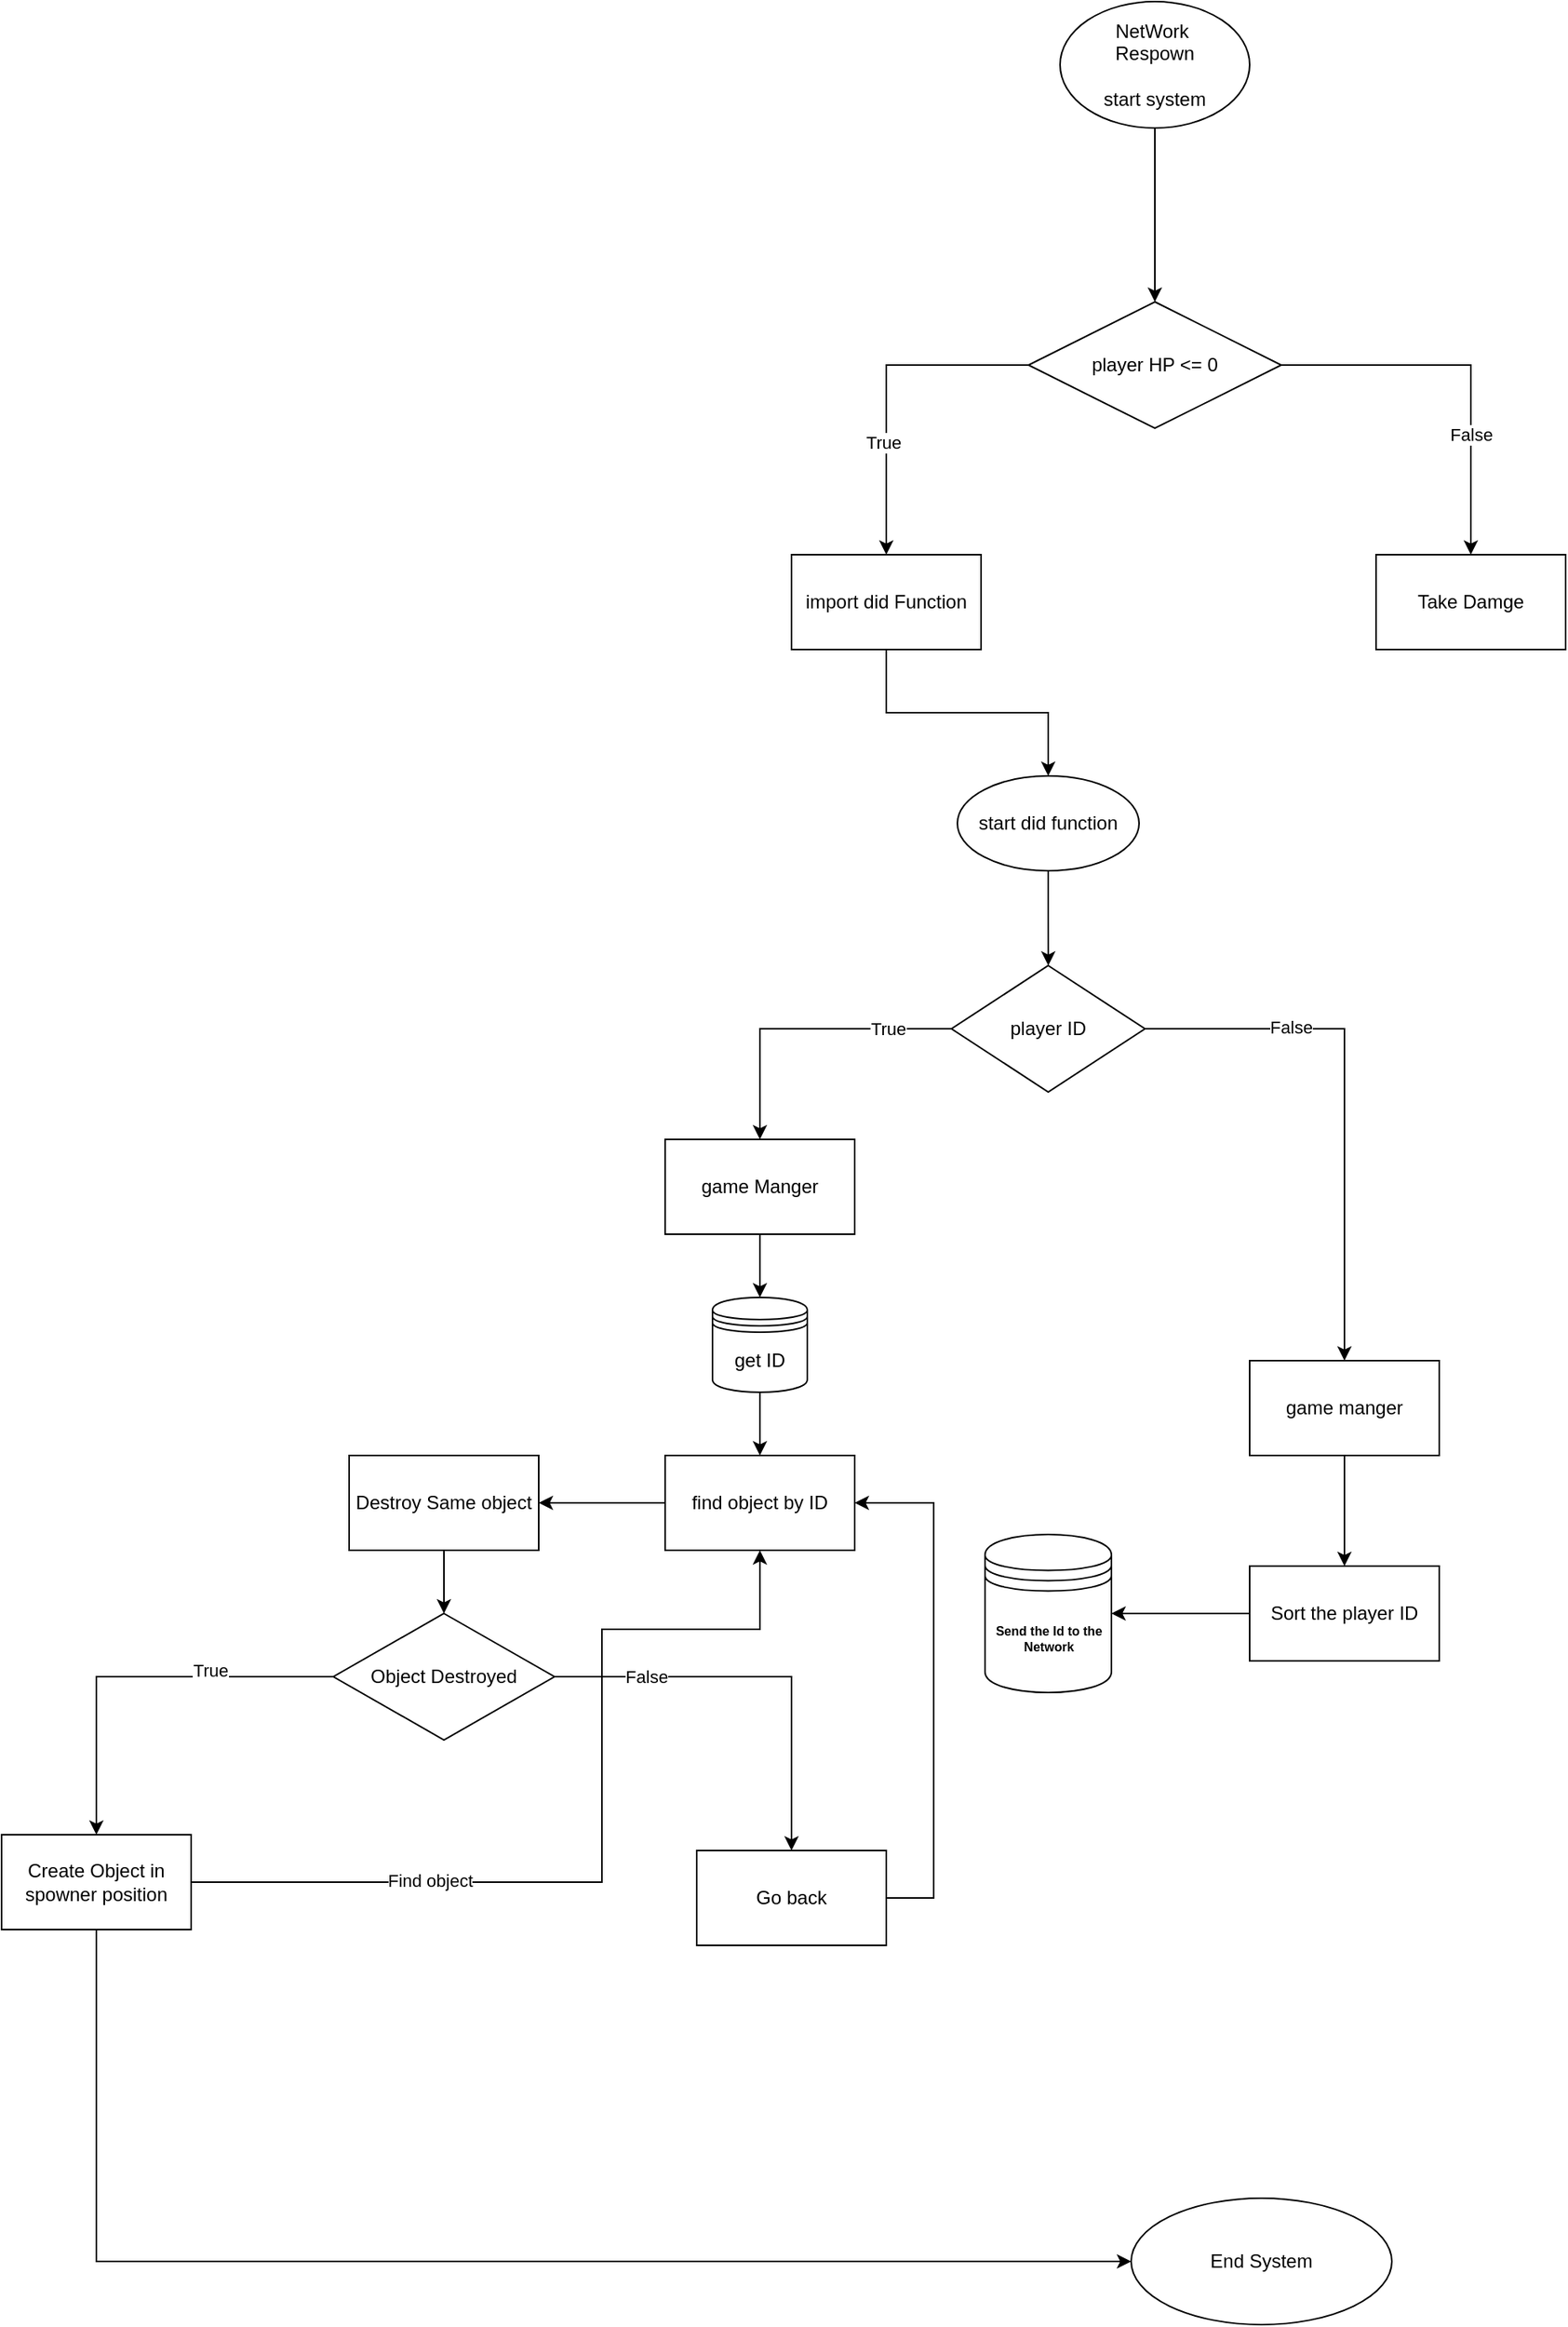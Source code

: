 <mxfile version="28.1.0">
  <diagram name="Page-1" id="bIQHxwPD1RYdL37njzdg">
    <mxGraphModel dx="1587" dy="426" grid="1" gridSize="10" guides="1" tooltips="1" connect="1" arrows="1" fold="1" page="1" pageScale="1" pageWidth="850" pageHeight="1100" math="0" shadow="0">
      <root>
        <mxCell id="0" />
        <mxCell id="1" parent="0" />
        <mxCell id="45tqVrAUMRHgGHE-6lSJ-8" style="edgeStyle=orthogonalEdgeStyle;rounded=0;orthogonalLoop=1;jettySize=auto;html=1;" edge="1" parent="1" source="45tqVrAUMRHgGHE-6lSJ-1" target="45tqVrAUMRHgGHE-6lSJ-7">
          <mxGeometry relative="1" as="geometry" />
        </mxCell>
        <mxCell id="45tqVrAUMRHgGHE-6lSJ-1" value="NetWork&amp;nbsp;&lt;div&gt;Respown&lt;/div&gt;&lt;div&gt;&lt;br&gt;&lt;/div&gt;&lt;div&gt;start system&lt;/div&gt;" style="ellipse;whiteSpace=wrap;html=1;" vertex="1" parent="1">
          <mxGeometry x="340" y="80" width="120" height="80" as="geometry" />
        </mxCell>
        <mxCell id="45tqVrAUMRHgGHE-6lSJ-11" value="" style="edgeStyle=orthogonalEdgeStyle;rounded=0;orthogonalLoop=1;jettySize=auto;html=1;" edge="1" parent="1" source="45tqVrAUMRHgGHE-6lSJ-7" target="45tqVrAUMRHgGHE-6lSJ-10">
          <mxGeometry relative="1" as="geometry" />
        </mxCell>
        <mxCell id="45tqVrAUMRHgGHE-6lSJ-12" value="True" style="edgeLabel;html=1;align=center;verticalAlign=middle;resizable=0;points=[];" vertex="1" connectable="0" parent="45tqVrAUMRHgGHE-6lSJ-11">
          <mxGeometry x="0.318" y="-2" relative="1" as="geometry">
            <mxPoint as="offset" />
          </mxGeometry>
        </mxCell>
        <mxCell id="45tqVrAUMRHgGHE-6lSJ-17" value="" style="edgeStyle=orthogonalEdgeStyle;rounded=0;orthogonalLoop=1;jettySize=auto;html=1;" edge="1" parent="1" source="45tqVrAUMRHgGHE-6lSJ-7" target="45tqVrAUMRHgGHE-6lSJ-16">
          <mxGeometry relative="1" as="geometry" />
        </mxCell>
        <mxCell id="45tqVrAUMRHgGHE-6lSJ-19" value="False" style="edgeLabel;html=1;align=center;verticalAlign=middle;resizable=0;points=[];" vertex="1" connectable="0" parent="45tqVrAUMRHgGHE-6lSJ-17">
          <mxGeometry x="0.363" relative="1" as="geometry">
            <mxPoint as="offset" />
          </mxGeometry>
        </mxCell>
        <mxCell id="45tqVrAUMRHgGHE-6lSJ-7" value="player HP &amp;lt;= 0" style="rhombus;whiteSpace=wrap;html=1;" vertex="1" parent="1">
          <mxGeometry x="320" y="270" width="160" height="80" as="geometry" />
        </mxCell>
        <mxCell id="45tqVrAUMRHgGHE-6lSJ-23" value="" style="edgeStyle=orthogonalEdgeStyle;rounded=0;orthogonalLoop=1;jettySize=auto;html=1;" edge="1" parent="1" source="45tqVrAUMRHgGHE-6lSJ-10" target="45tqVrAUMRHgGHE-6lSJ-22">
          <mxGeometry relative="1" as="geometry" />
        </mxCell>
        <mxCell id="45tqVrAUMRHgGHE-6lSJ-10" value="import did Function" style="whiteSpace=wrap;html=1;" vertex="1" parent="1">
          <mxGeometry x="170" y="430" width="120" height="60" as="geometry" />
        </mxCell>
        <mxCell id="45tqVrAUMRHgGHE-6lSJ-16" value="Take Damge" style="whiteSpace=wrap;html=1;" vertex="1" parent="1">
          <mxGeometry x="540" y="430" width="120" height="60" as="geometry" />
        </mxCell>
        <mxCell id="45tqVrAUMRHgGHE-6lSJ-28" value="" style="edgeStyle=orthogonalEdgeStyle;rounded=0;orthogonalLoop=1;jettySize=auto;html=1;" edge="1" parent="1" source="45tqVrAUMRHgGHE-6lSJ-22" target="45tqVrAUMRHgGHE-6lSJ-27">
          <mxGeometry relative="1" as="geometry" />
        </mxCell>
        <mxCell id="45tqVrAUMRHgGHE-6lSJ-22" value="start did function" style="ellipse;whiteSpace=wrap;html=1;" vertex="1" parent="1">
          <mxGeometry x="275" y="570" width="115" height="60" as="geometry" />
        </mxCell>
        <mxCell id="45tqVrAUMRHgGHE-6lSJ-30" value="" style="edgeStyle=orthogonalEdgeStyle;rounded=0;orthogonalLoop=1;jettySize=auto;html=1;" edge="1" parent="1" source="45tqVrAUMRHgGHE-6lSJ-27" target="45tqVrAUMRHgGHE-6lSJ-29">
          <mxGeometry relative="1" as="geometry" />
        </mxCell>
        <mxCell id="45tqVrAUMRHgGHE-6lSJ-32" value="False" style="edgeLabel;html=1;align=center;verticalAlign=middle;resizable=0;points=[];" vertex="1" connectable="0" parent="45tqVrAUMRHgGHE-6lSJ-30">
          <mxGeometry x="-0.452" y="1" relative="1" as="geometry">
            <mxPoint as="offset" />
          </mxGeometry>
        </mxCell>
        <mxCell id="45tqVrAUMRHgGHE-6lSJ-42" value="" style="edgeStyle=orthogonalEdgeStyle;rounded=0;orthogonalLoop=1;jettySize=auto;html=1;" edge="1" parent="1" source="45tqVrAUMRHgGHE-6lSJ-27" target="45tqVrAUMRHgGHE-6lSJ-41">
          <mxGeometry relative="1" as="geometry">
            <Array as="points">
              <mxPoint x="150" y="730" />
            </Array>
          </mxGeometry>
        </mxCell>
        <mxCell id="45tqVrAUMRHgGHE-6lSJ-43" value="True" style="edgeLabel;html=1;align=center;verticalAlign=middle;resizable=0;points=[];" vertex="1" connectable="0" parent="45tqVrAUMRHgGHE-6lSJ-42">
          <mxGeometry x="-0.562" y="2" relative="1" as="geometry">
            <mxPoint x="1" y="-2" as="offset" />
          </mxGeometry>
        </mxCell>
        <mxCell id="45tqVrAUMRHgGHE-6lSJ-27" value="player ID" style="rhombus;whiteSpace=wrap;html=1;" vertex="1" parent="1">
          <mxGeometry x="271.25" y="690" width="122.5" height="80" as="geometry" />
        </mxCell>
        <mxCell id="45tqVrAUMRHgGHE-6lSJ-36" value="" style="edgeStyle=orthogonalEdgeStyle;rounded=0;orthogonalLoop=1;jettySize=auto;html=1;" edge="1" parent="1" source="45tqVrAUMRHgGHE-6lSJ-29" target="45tqVrAUMRHgGHE-6lSJ-35">
          <mxGeometry relative="1" as="geometry" />
        </mxCell>
        <mxCell id="45tqVrAUMRHgGHE-6lSJ-29" value="game manger" style="whiteSpace=wrap;html=1;" vertex="1" parent="1">
          <mxGeometry x="460" y="940" width="120" height="60" as="geometry" />
        </mxCell>
        <mxCell id="45tqVrAUMRHgGHE-6lSJ-40" style="edgeStyle=orthogonalEdgeStyle;rounded=0;orthogonalLoop=1;jettySize=auto;html=1;" edge="1" parent="1" source="45tqVrAUMRHgGHE-6lSJ-35" target="45tqVrAUMRHgGHE-6lSJ-39">
          <mxGeometry relative="1" as="geometry" />
        </mxCell>
        <mxCell id="45tqVrAUMRHgGHE-6lSJ-35" value="Sort the player ID" style="whiteSpace=wrap;html=1;" vertex="1" parent="1">
          <mxGeometry x="460" y="1070" width="120" height="60" as="geometry" />
        </mxCell>
        <mxCell id="45tqVrAUMRHgGHE-6lSJ-39" value="&lt;h6&gt;Send the Id to the Network&lt;/h6&gt;" style="shape=datastore;whiteSpace=wrap;html=1;" vertex="1" parent="1">
          <mxGeometry x="292.5" y="1050" width="80" height="100" as="geometry" />
        </mxCell>
        <mxCell id="45tqVrAUMRHgGHE-6lSJ-45" style="edgeStyle=orthogonalEdgeStyle;rounded=0;orthogonalLoop=1;jettySize=auto;html=1;" edge="1" parent="1" source="45tqVrAUMRHgGHE-6lSJ-41" target="45tqVrAUMRHgGHE-6lSJ-44">
          <mxGeometry relative="1" as="geometry" />
        </mxCell>
        <mxCell id="45tqVrAUMRHgGHE-6lSJ-41" value="game Manger" style="whiteSpace=wrap;html=1;" vertex="1" parent="1">
          <mxGeometry x="90" y="800" width="120" height="60" as="geometry" />
        </mxCell>
        <mxCell id="45tqVrAUMRHgGHE-6lSJ-47" value="" style="edgeStyle=orthogonalEdgeStyle;rounded=0;orthogonalLoop=1;jettySize=auto;html=1;" edge="1" parent="1" source="45tqVrAUMRHgGHE-6lSJ-44" target="45tqVrAUMRHgGHE-6lSJ-46">
          <mxGeometry relative="1" as="geometry" />
        </mxCell>
        <mxCell id="45tqVrAUMRHgGHE-6lSJ-44" value="get ID" style="shape=datastore;whiteSpace=wrap;html=1;" vertex="1" parent="1">
          <mxGeometry x="120" y="900" width="60" height="60" as="geometry" />
        </mxCell>
        <mxCell id="45tqVrAUMRHgGHE-6lSJ-49" value="" style="edgeStyle=orthogonalEdgeStyle;rounded=0;orthogonalLoop=1;jettySize=auto;html=1;" edge="1" parent="1" source="45tqVrAUMRHgGHE-6lSJ-46" target="45tqVrAUMRHgGHE-6lSJ-48">
          <mxGeometry relative="1" as="geometry" />
        </mxCell>
        <mxCell id="45tqVrAUMRHgGHE-6lSJ-46" value="find object by ID" style="whiteSpace=wrap;html=1;" vertex="1" parent="1">
          <mxGeometry x="90" y="1000" width="120" height="60" as="geometry" />
        </mxCell>
        <mxCell id="45tqVrAUMRHgGHE-6lSJ-51" value="" style="edgeStyle=orthogonalEdgeStyle;rounded=0;orthogonalLoop=1;jettySize=auto;html=1;" edge="1" parent="1" source="45tqVrAUMRHgGHE-6lSJ-48" target="45tqVrAUMRHgGHE-6lSJ-50">
          <mxGeometry relative="1" as="geometry" />
        </mxCell>
        <mxCell id="45tqVrAUMRHgGHE-6lSJ-48" value="Destroy Same object" style="whiteSpace=wrap;html=1;" vertex="1" parent="1">
          <mxGeometry x="-110" y="1000" width="120" height="60" as="geometry" />
        </mxCell>
        <mxCell id="45tqVrAUMRHgGHE-6lSJ-53" value="" style="edgeStyle=orthogonalEdgeStyle;rounded=0;orthogonalLoop=1;jettySize=auto;html=1;" edge="1" parent="1" source="45tqVrAUMRHgGHE-6lSJ-50" target="45tqVrAUMRHgGHE-6lSJ-52">
          <mxGeometry relative="1" as="geometry" />
        </mxCell>
        <mxCell id="45tqVrAUMRHgGHE-6lSJ-54" value="False" style="edgeLabel;html=1;align=center;verticalAlign=middle;resizable=0;points=[];" vertex="1" connectable="0" parent="45tqVrAUMRHgGHE-6lSJ-53">
          <mxGeometry x="-0.558" relative="1" as="geometry">
            <mxPoint as="offset" />
          </mxGeometry>
        </mxCell>
        <mxCell id="45tqVrAUMRHgGHE-6lSJ-59" value="" style="edgeStyle=orthogonalEdgeStyle;rounded=0;orthogonalLoop=1;jettySize=auto;html=1;" edge="1" parent="1" source="45tqVrAUMRHgGHE-6lSJ-50" target="45tqVrAUMRHgGHE-6lSJ-58">
          <mxGeometry relative="1" as="geometry" />
        </mxCell>
        <mxCell id="45tqVrAUMRHgGHE-6lSJ-60" value="True&lt;div&gt;&lt;br&gt;&lt;/div&gt;" style="edgeLabel;html=1;align=center;verticalAlign=middle;resizable=0;points=[];" vertex="1" connectable="0" parent="45tqVrAUMRHgGHE-6lSJ-59">
          <mxGeometry x="-0.375" y="3" relative="1" as="geometry">
            <mxPoint as="offset" />
          </mxGeometry>
        </mxCell>
        <mxCell id="45tqVrAUMRHgGHE-6lSJ-50" value="Object Destroyed" style="rhombus;whiteSpace=wrap;html=1;" vertex="1" parent="1">
          <mxGeometry x="-120" y="1100" width="140" height="80" as="geometry" />
        </mxCell>
        <mxCell id="45tqVrAUMRHgGHE-6lSJ-57" style="edgeStyle=orthogonalEdgeStyle;rounded=0;orthogonalLoop=1;jettySize=auto;html=1;entryX=1;entryY=0.5;entryDx=0;entryDy=0;exitX=1;exitY=0.5;exitDx=0;exitDy=0;" edge="1" parent="1" source="45tqVrAUMRHgGHE-6lSJ-52" target="45tqVrAUMRHgGHE-6lSJ-46">
          <mxGeometry relative="1" as="geometry">
            <Array as="points">
              <mxPoint x="260" y="1280" />
              <mxPoint x="260" y="1030" />
            </Array>
          </mxGeometry>
        </mxCell>
        <mxCell id="45tqVrAUMRHgGHE-6lSJ-52" value="Go back" style="whiteSpace=wrap;html=1;" vertex="1" parent="1">
          <mxGeometry x="110" y="1250" width="120" height="60" as="geometry" />
        </mxCell>
        <mxCell id="45tqVrAUMRHgGHE-6lSJ-61" style="edgeStyle=orthogonalEdgeStyle;rounded=0;orthogonalLoop=1;jettySize=auto;html=1;entryX=0.5;entryY=1;entryDx=0;entryDy=0;" edge="1" parent="1" source="45tqVrAUMRHgGHE-6lSJ-58" target="45tqVrAUMRHgGHE-6lSJ-46">
          <mxGeometry relative="1" as="geometry">
            <Array as="points">
              <mxPoint x="50" y="1270" />
              <mxPoint x="50" y="1110" />
              <mxPoint x="150" y="1110" />
            </Array>
          </mxGeometry>
        </mxCell>
        <mxCell id="45tqVrAUMRHgGHE-6lSJ-64" value="Find object" style="edgeLabel;html=1;align=center;verticalAlign=middle;resizable=0;points=[];" vertex="1" connectable="0" parent="45tqVrAUMRHgGHE-6lSJ-61">
          <mxGeometry x="-0.47" y="1" relative="1" as="geometry">
            <mxPoint as="offset" />
          </mxGeometry>
        </mxCell>
        <mxCell id="45tqVrAUMRHgGHE-6lSJ-66" value="" style="edgeStyle=orthogonalEdgeStyle;rounded=0;orthogonalLoop=1;jettySize=auto;html=1;" edge="1" parent="1" source="45tqVrAUMRHgGHE-6lSJ-58" target="45tqVrAUMRHgGHE-6lSJ-65">
          <mxGeometry relative="1" as="geometry">
            <Array as="points">
              <mxPoint x="-270" y="1510" />
              <mxPoint x="-220" y="1510" />
            </Array>
          </mxGeometry>
        </mxCell>
        <mxCell id="45tqVrAUMRHgGHE-6lSJ-58" value="Create Object in spowner position" style="whiteSpace=wrap;html=1;" vertex="1" parent="1">
          <mxGeometry x="-330" y="1240" width="120" height="60" as="geometry" />
        </mxCell>
        <mxCell id="45tqVrAUMRHgGHE-6lSJ-65" value="End System" style="ellipse;whiteSpace=wrap;html=1;" vertex="1" parent="1">
          <mxGeometry x="385" y="1470" width="165" height="80" as="geometry" />
        </mxCell>
      </root>
    </mxGraphModel>
  </diagram>
</mxfile>
